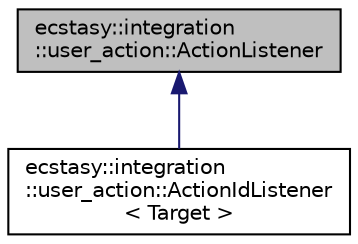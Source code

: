 digraph "ecstasy::integration::user_action::ActionListener"
{
 // LATEX_PDF_SIZE
  edge [fontname="Helvetica",fontsize="10",labelfontname="Helvetica",labelfontsize="10"];
  node [fontname="Helvetica",fontsize="10",shape=record];
  Node1 [label="ecstasy::integration\l::user_action::ActionListener",height=0.2,width=0.4,color="black", fillcolor="grey75", style="filled", fontcolor="black",tooltip="Action listener component."];
  Node1 -> Node2 [dir="back",color="midnightblue",fontsize="10",style="solid",fontname="Helvetica"];
  Node2 [label="ecstasy::integration\l::user_action::ActionIdListener\l\< Target \>",height=0.2,width=0.4,color="black", fillcolor="white", style="filled",URL="$structecstasy_1_1integration_1_1user__action_1_1_action_id_listener.html",tooltip="Action listener component templated with the target action id."];
}

